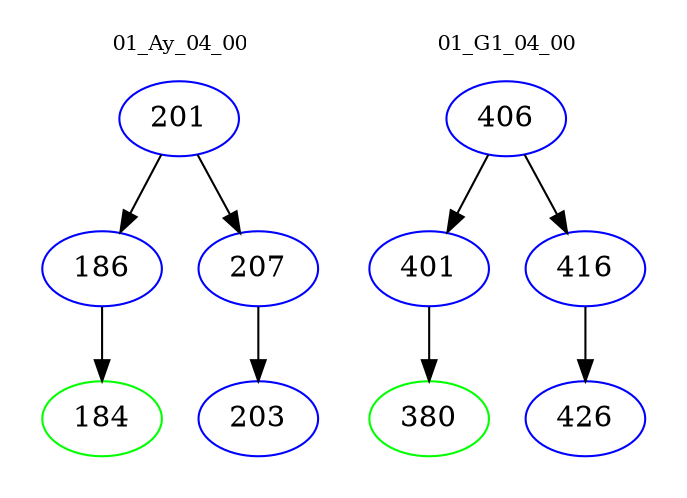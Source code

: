 digraph{
subgraph cluster_0 {
color = white
label = "01_Ay_04_00";
fontsize=10;
T0_201 [label="201", color="blue"]
T0_201 -> T0_186 [color="black"]
T0_186 [label="186", color="blue"]
T0_186 -> T0_184 [color="black"]
T0_184 [label="184", color="green"]
T0_201 -> T0_207 [color="black"]
T0_207 [label="207", color="blue"]
T0_207 -> T0_203 [color="black"]
T0_203 [label="203", color="blue"]
}
subgraph cluster_1 {
color = white
label = "01_G1_04_00";
fontsize=10;
T1_406 [label="406", color="blue"]
T1_406 -> T1_401 [color="black"]
T1_401 [label="401", color="blue"]
T1_401 -> T1_380 [color="black"]
T1_380 [label="380", color="green"]
T1_406 -> T1_416 [color="black"]
T1_416 [label="416", color="blue"]
T1_416 -> T1_426 [color="black"]
T1_426 [label="426", color="blue"]
}
}
